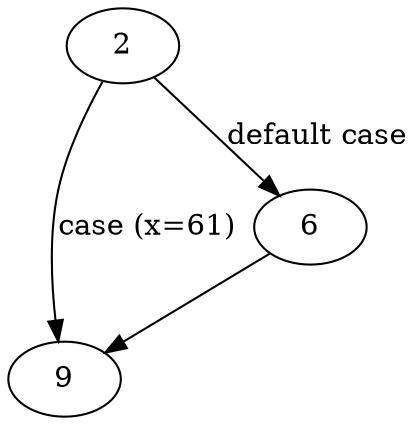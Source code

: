 strict digraph "copy_attr_error" {
	// Node definitions.
	2 [entry=true];
	9;
	6;

	// Edge definitions.
	2 -> 9 [
		cond="case (x=61)"
		label="case (x=61)"
	];
	2 -> 6 [
		cond="default case"
		label="default case"
	];
	6 -> 9;
}
